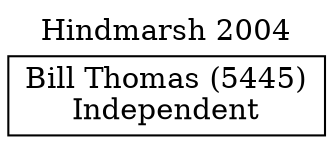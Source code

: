// House preference flow
digraph "Bill Thomas (5445)_Hindmarsh_2004" {
	graph [label="Hindmarsh 2004" labelloc=t mclimit=10]
	node [shape=box]
	"Bill Thomas (5445)" [label="Bill Thomas (5445)
Independent"]
}
